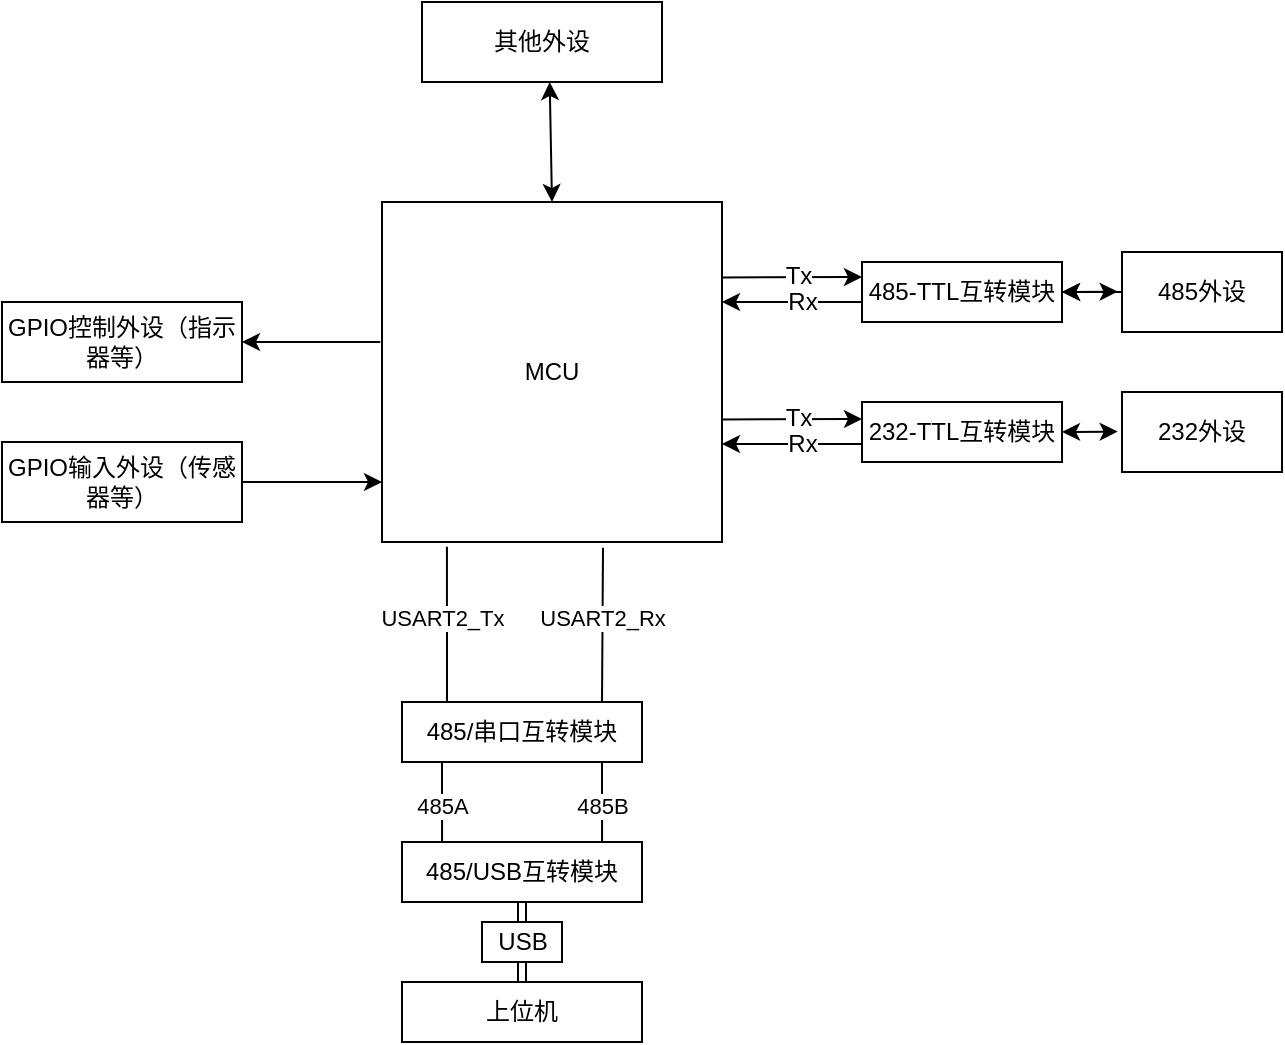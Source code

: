 <mxfile version="12.2.4" pages="1"><diagram id="Ht1M8jgEwFfnCIfOTk4-" name="Page-1"><mxGraphModel dx="1677" dy="1135" grid="1" gridSize="10" guides="1" tooltips="1" connect="1" arrows="1" fold="1" page="1" pageScale="1" pageWidth="1169" pageHeight="827" math="0" shadow="0"><root><mxCell id="0"/><mxCell id="1" parent="0"/><mxCell id="CJnqSZ3tdDiqzG3ITvSA-1" value="MCU" style="whiteSpace=wrap;html=1;aspect=fixed;strokeColor=#000000;" parent="1" vertex="1"><mxGeometry x="540" y="230" width="170" height="170" as="geometry"/></mxCell><mxCell id="CJnqSZ3tdDiqzG3ITvSA-40" value="" style="endArrow=none;html=1;strokeColor=#000000;exitX=0.191;exitY=1.014;exitDx=0;exitDy=0;exitPerimeter=0;" parent="1" source="CJnqSZ3tdDiqzG3ITvSA-1" edge="1"><mxGeometry width="50" height="50" relative="1" as="geometry"><mxPoint x="572.5" y="410" as="sourcePoint"/><mxPoint x="572.5" y="480" as="targetPoint"/></mxGeometry></mxCell><mxCell id="CJnqSZ3tdDiqzG3ITvSA-41" value="USART2_Tx" style="edgeLabel;html=1;align=center;verticalAlign=middle;resizable=0;points=[];strokeColor=#000000;" parent="CJnqSZ3tdDiqzG3ITvSA-40" vertex="1" connectable="0"><mxGeometry x="0.325" y="-1" relative="1" as="geometry"><mxPoint x="-1.5" y="-16.21" as="offset"/></mxGeometry></mxCell><mxCell id="CJnqSZ3tdDiqzG3ITvSA-42" value="" style="endArrow=none;html=1;strokeColor=#000000;exitX=0.65;exitY=1.017;exitDx=0;exitDy=0;exitPerimeter=0;" parent="1" source="CJnqSZ3tdDiqzG3ITvSA-1" edge="1"><mxGeometry width="50" height="50" relative="1" as="geometry"><mxPoint x="650.0" y="410" as="sourcePoint"/><mxPoint x="650" y="480" as="targetPoint"/><Array as="points"/></mxGeometry></mxCell><mxCell id="CJnqSZ3tdDiqzG3ITvSA-43" value="USART2_Rx" style="edgeLabel;html=1;align=center;verticalAlign=middle;resizable=0;points=[];strokeColor=#000000;" parent="CJnqSZ3tdDiqzG3ITvSA-42" vertex="1" connectable="0"><mxGeometry x="0.325" y="-1" relative="1" as="geometry"><mxPoint x="1" y="-16.21" as="offset"/></mxGeometry></mxCell><mxCell id="CJnqSZ3tdDiqzG3ITvSA-44" value="485/串口互转模块" style="rounded=0;whiteSpace=wrap;html=1;strokeColor=#000000;" parent="1" vertex="1"><mxGeometry x="550" y="480" width="120" height="30" as="geometry"/></mxCell><mxCell id="CJnqSZ3tdDiqzG3ITvSA-45" value="485/USB互转模块" style="rounded=0;whiteSpace=wrap;html=1;strokeColor=#000000;" parent="1" vertex="1"><mxGeometry x="550" y="550" width="120" height="30" as="geometry"/></mxCell><mxCell id="CJnqSZ3tdDiqzG3ITvSA-46" value="" style="endArrow=none;html=1;exitX=0.167;exitY=0;exitDx=0;exitDy=0;exitPerimeter=0;strokeColor=#000000;" parent="1" source="CJnqSZ3tdDiqzG3ITvSA-45" edge="1"><mxGeometry width="50" height="50" relative="1" as="geometry"><mxPoint x="520" y="560" as="sourcePoint"/><mxPoint x="570" y="510" as="targetPoint"/></mxGeometry></mxCell><mxCell id="CJnqSZ3tdDiqzG3ITvSA-49" value="485A" style="edgeLabel;html=1;align=center;verticalAlign=middle;resizable=0;points=[];strokeColor=#000000;" parent="CJnqSZ3tdDiqzG3ITvSA-46" vertex="1" connectable="0"><mxGeometry x="0.563" y="-3" relative="1" as="geometry"><mxPoint x="-3.01" y="13.45" as="offset"/></mxGeometry></mxCell><mxCell id="CJnqSZ3tdDiqzG3ITvSA-50" value="" style="endArrow=none;html=1;exitX=0.167;exitY=0;exitDx=0;exitDy=0;exitPerimeter=0;strokeColor=#000000;" parent="1" edge="1"><mxGeometry width="50" height="50" relative="1" as="geometry"><mxPoint x="650.04" y="550" as="sourcePoint"/><mxPoint x="650.0" y="510" as="targetPoint"/></mxGeometry></mxCell><mxCell id="CJnqSZ3tdDiqzG3ITvSA-51" value="485B" style="edgeLabel;html=1;align=center;verticalAlign=middle;resizable=0;points=[];strokeColor=#000000;" parent="CJnqSZ3tdDiqzG3ITvSA-50" vertex="1" connectable="0"><mxGeometry x="0.563" y="-3" relative="1" as="geometry"><mxPoint x="-3.01" y="13.45" as="offset"/></mxGeometry></mxCell><mxCell id="CJnqSZ3tdDiqzG3ITvSA-52" value="上位机" style="rounded=0;whiteSpace=wrap;html=1;strokeColor=#000000;" parent="1" vertex="1"><mxGeometry x="550" y="620" width="120" height="30" as="geometry"/></mxCell><mxCell id="CJnqSZ3tdDiqzG3ITvSA-53" value="" style="shape=link;html=1;entryX=0.5;entryY=0;entryDx=0;entryDy=0;exitX=0.5;exitY=1;exitDx=0;exitDy=0;strokeColor=#000000;" parent="1" source="CJnqSZ3tdDiqzG3ITvSA-54" target="CJnqSZ3tdDiqzG3ITvSA-52" edge="1"><mxGeometry width="100" relative="1" as="geometry"><mxPoint x="620" y="590" as="sourcePoint"/><mxPoint x="720" y="590" as="targetPoint"/></mxGeometry></mxCell><mxCell id="CJnqSZ3tdDiqzG3ITvSA-54" value="USB" style="text;html=1;align=center;verticalAlign=middle;resizable=0;points=[];autosize=1;strokeColor=#000000;" parent="1" vertex="1"><mxGeometry x="590" y="590" width="40" height="20" as="geometry"/></mxCell><mxCell id="CJnqSZ3tdDiqzG3ITvSA-55" value="" style="shape=link;html=1;entryX=0.5;entryY=0;entryDx=0;entryDy=0;exitX=0.5;exitY=1;exitDx=0;exitDy=0;strokeColor=#000000;" parent="1" source="CJnqSZ3tdDiqzG3ITvSA-45" target="CJnqSZ3tdDiqzG3ITvSA-54" edge="1"><mxGeometry width="100" relative="1" as="geometry"><mxPoint x="610.0" y="580" as="sourcePoint"/><mxPoint x="610.0" y="620" as="targetPoint"/></mxGeometry></mxCell><mxCell id="3" value="485-TTL互转模块" style="rounded=0;whiteSpace=wrap;html=1;" parent="1" vertex="1"><mxGeometry x="780" y="260" width="100" height="30" as="geometry"/></mxCell><mxCell id="6" value="232-TTL互转模块" style="rounded=0;whiteSpace=wrap;html=1;" parent="1" vertex="1"><mxGeometry x="780" y="330" width="100" height="30" as="geometry"/></mxCell><mxCell id="7" value="" style="endArrow=classic;html=1;entryX=0;entryY=0.25;entryDx=0;entryDy=0;exitX=0.999;exitY=0.222;exitDx=0;exitDy=0;exitPerimeter=0;" parent="1" source="CJnqSZ3tdDiqzG3ITvSA-1" target="3" edge="1"><mxGeometry width="50" height="50" relative="1" as="geometry"><mxPoint x="713" y="268" as="sourcePoint"/><mxPoint x="760" y="190" as="targetPoint"/></mxGeometry></mxCell><mxCell id="11" value="Tx" style="text;html=1;resizable=0;points=[];align=center;verticalAlign=middle;labelBackgroundColor=#ffffff;" parent="7" vertex="1" connectable="0"><mxGeometry x="0.072" y="1" relative="1" as="geometry"><mxPoint as="offset"/></mxGeometry></mxCell><mxCell id="9" value="" style="endArrow=classic;html=1;entryX=1;entryY=0.294;entryDx=0;entryDy=0;entryPerimeter=0;exitX=0;exitY=0.665;exitDx=0;exitDy=0;exitPerimeter=0;" parent="1" source="3" target="CJnqSZ3tdDiqzG3ITvSA-1" edge="1"><mxGeometry width="50" height="50" relative="1" as="geometry"><mxPoint x="720" y="330" as="sourcePoint"/><mxPoint x="770" y="280" as="targetPoint"/></mxGeometry></mxCell><mxCell id="10" value="Rx" style="text;html=1;resizable=0;points=[];align=center;verticalAlign=middle;labelBackgroundColor=#ffffff;" parent="9" vertex="1" connectable="0"><mxGeometry x="-0.189" relative="1" as="geometry"><mxPoint x="-1.5" as="offset"/></mxGeometry></mxCell><mxCell id="23" value="" style="edgeStyle=orthogonalEdgeStyle;rounded=0;orthogonalLoop=1;jettySize=auto;html=1;" parent="1" source="12" target="3" edge="1"><mxGeometry relative="1" as="geometry"/></mxCell><mxCell id="12" value="485外设" style="rounded=0;whiteSpace=wrap;html=1;" parent="1" vertex="1"><mxGeometry x="910" y="255" width="80" height="40" as="geometry"/></mxCell><mxCell id="13" value="232外设" style="rounded=0;whiteSpace=wrap;html=1;" parent="1" vertex="1"><mxGeometry x="910" y="325" width="80" height="40" as="geometry"/></mxCell><mxCell id="14" value="" style="endArrow=classic;html=1;entryX=0;entryY=0.25;entryDx=0;entryDy=0;exitX=0.999;exitY=0.222;exitDx=0;exitDy=0;exitPerimeter=0;" parent="1" edge="1"><mxGeometry width="50" height="50" relative="1" as="geometry"><mxPoint x="709.83" y="338.74" as="sourcePoint"/><mxPoint x="780" y="338.5" as="targetPoint"/></mxGeometry></mxCell><mxCell id="15" value="Tx" style="text;html=1;resizable=0;points=[];align=center;verticalAlign=middle;labelBackgroundColor=#ffffff;" parent="14" vertex="1" connectable="0"><mxGeometry x="0.072" y="1" relative="1" as="geometry"><mxPoint as="offset"/></mxGeometry></mxCell><mxCell id="16" value="" style="endArrow=classic;html=1;entryX=1;entryY=0.294;entryDx=0;entryDy=0;entryPerimeter=0;exitX=0;exitY=0.665;exitDx=0;exitDy=0;exitPerimeter=0;" parent="1" edge="1"><mxGeometry width="50" height="50" relative="1" as="geometry"><mxPoint x="780" y="350.95" as="sourcePoint"/><mxPoint x="710" y="350.98" as="targetPoint"/><Array as="points"><mxPoint x="750" y="351"/></Array></mxGeometry></mxCell><mxCell id="17" value="Rx" style="text;html=1;resizable=0;points=[];align=center;verticalAlign=middle;labelBackgroundColor=#ffffff;" parent="16" vertex="1" connectable="0"><mxGeometry x="-0.189" relative="1" as="geometry"><mxPoint x="-1.5" as="offset"/></mxGeometry></mxCell><mxCell id="22" value="" style="endArrow=classic;startArrow=classic;html=1;exitX=1;exitY=0.5;exitDx=0;exitDy=0;entryX=-0.027;entryY=0.495;entryDx=0;entryDy=0;entryPerimeter=0;" parent="1" source="3" target="12" edge="1"><mxGeometry width="50" height="50" relative="1" as="geometry"><mxPoint x="860" y="230" as="sourcePoint"/><mxPoint x="910" y="180" as="targetPoint"/></mxGeometry></mxCell><mxCell id="24" value="" style="endArrow=classic;startArrow=classic;html=1;exitX=1;exitY=0.5;exitDx=0;exitDy=0;entryX=-0.027;entryY=0.495;entryDx=0;entryDy=0;entryPerimeter=0;" parent="1" edge="1"><mxGeometry width="50" height="50" relative="1" as="geometry"><mxPoint x="880" y="345" as="sourcePoint"/><mxPoint x="907.84" y="344.8" as="targetPoint"/></mxGeometry></mxCell><mxCell id="26" value="" style="endArrow=classic;html=1;" parent="1" edge="1"><mxGeometry width="50" height="50" relative="1" as="geometry"><mxPoint x="470" y="370" as="sourcePoint"/><mxPoint x="540" y="370" as="targetPoint"/></mxGeometry></mxCell><mxCell id="28" value="GPIO输入外设（传感器等）" style="rounded=0;whiteSpace=wrap;html=1;" parent="1" vertex="1"><mxGeometry x="350" y="350" width="120" height="40" as="geometry"/></mxCell><mxCell id="29" value="GPIO控制外设（指示器等）" style="rounded=0;whiteSpace=wrap;html=1;" parent="1" vertex="1"><mxGeometry x="350" y="280" width="120" height="40" as="geometry"/></mxCell><mxCell id="30" value="" style="endArrow=classic;html=1;entryX=1;entryY=0.5;entryDx=0;entryDy=0;exitX=-0.005;exitY=0.412;exitDx=0;exitDy=0;exitPerimeter=0;" parent="1" source="CJnqSZ3tdDiqzG3ITvSA-1" target="29" edge="1"><mxGeometry width="50" height="50" relative="1" as="geometry"><mxPoint x="390" y="240" as="sourcePoint"/><mxPoint x="440" y="190" as="targetPoint"/></mxGeometry></mxCell><mxCell id="31" value="其他外设" style="rounded=0;whiteSpace=wrap;html=1;" parent="1" vertex="1"><mxGeometry x="560" y="130" width="120" height="40" as="geometry"/></mxCell><mxCell id="32" value="" style="endArrow=classic;startArrow=classic;html=1;entryX=0.532;entryY=1;entryDx=0;entryDy=0;entryPerimeter=0;exitX=0.5;exitY=0;exitDx=0;exitDy=0;" parent="1" source="CJnqSZ3tdDiqzG3ITvSA-1" target="31" edge="1"><mxGeometry width="50" height="50" relative="1" as="geometry"><mxPoint x="590" y="220" as="sourcePoint"/><mxPoint x="640" y="170" as="targetPoint"/></mxGeometry></mxCell></root></mxGraphModel></diagram></mxfile>